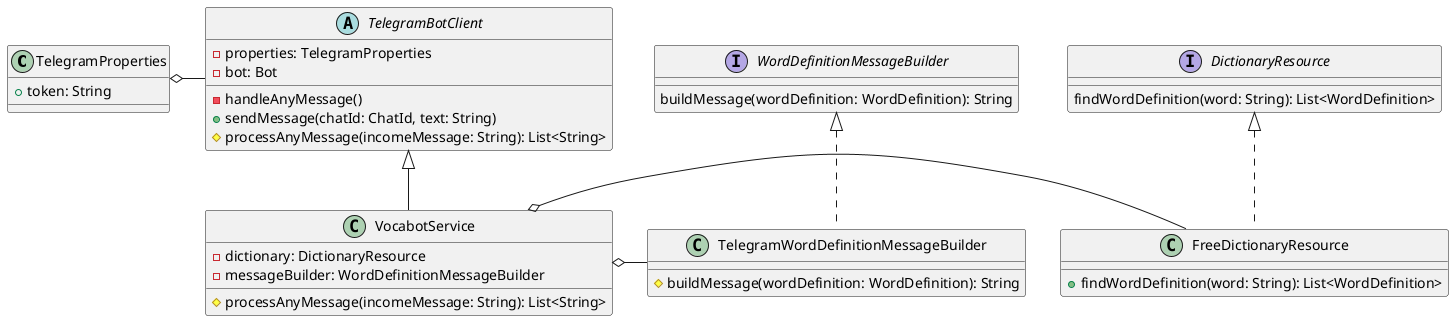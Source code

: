 @startuml

class TelegramProperties{
    + token: String
}

abstract class TelegramBotClient {
    - properties: TelegramProperties
    - bot: Bot
    - handleAnyMessage()
    + sendMessage(chatId: ChatId, text: String)
    # processAnyMessage(incomeMessage: String): List<String>
}

TelegramProperties o- TelegramBotClient

interface WordDefinitionMessageBuilder {
    buildMessage(wordDefinition: WordDefinition): String
}

interface DictionaryResource {
    findWordDefinition(word: String): List<WordDefinition>
}

together {
    class VocabotService extends TelegramBotClient {
        -dictionary: DictionaryResource
        -messageBuilder: WordDefinitionMessageBuilder
        # processAnyMessage(incomeMessage: String): List<String>
    }

    VocabotService o- FreeDictionaryResource
    VocabotService o- TelegramWordDefinitionMessageBuilder

    class FreeDictionaryResource implements DictionaryResource{
        + findWordDefinition(word: String): List<WordDefinition>
    }


    class TelegramWordDefinitionMessageBuilder implements WordDefinitionMessageBuilder{
        #buildMessage(wordDefinition: WordDefinition): String
    }
}





@enduml